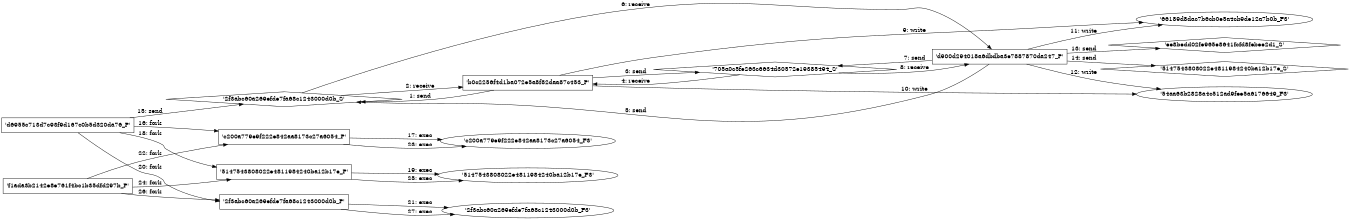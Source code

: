 digraph "D:\Learning\Paper\apt\基于CTI的攻击预警\Dataset\攻击图\ASGfromALLCTI\Resurgence of Virut.dot" {
rankdir="LR"
size="9"
fixedsize="false"
splines="true"
nodesep=0.3
ranksep=0
fontsize=10
overlap="scalexy"
engine= "neato"
	"'2f3abc60a269efde7fa68c1243000d0b_S'" [node_type=Socket shape=diamond]
	"'b0c2256f4d1ba072e5a8f82daa87c453_P'" [node_type=Process shape=box]
	"'b0c2256f4d1ba072e5a8f82daa87c453_P'" -> "'2f3abc60a269efde7fa68c1243000d0b_S'" [label="1: send"]
	"'2f3abc60a269efde7fa68c1243000d0b_S'" -> "'b0c2256f4d1ba072e5a8f82daa87c453_P'" [label="2: receive"]
	"'705a0c5fe263c6634d30572e19385494_S'" [node_type=Socket shape=diamond]
	"'b0c2256f4d1ba072e5a8f82daa87c453_P'" [node_type=Process shape=box]
	"'b0c2256f4d1ba072e5a8f82daa87c453_P'" -> "'705a0c5fe263c6634d30572e19385494_S'" [label="3: send"]
	"'705a0c5fe263c6634d30572e19385494_S'" -> "'b0c2256f4d1ba072e5a8f82daa87c453_P'" [label="4: receive"]
	"'2f3abc60a269efde7fa68c1243000d0b_S'" [node_type=Socket shape=diamond]
	"'d900d294018a6dbdba3e7887870da247_P'" [node_type=Process shape=box]
	"'d900d294018a6dbdba3e7887870da247_P'" -> "'2f3abc60a269efde7fa68c1243000d0b_S'" [label="5: send"]
	"'2f3abc60a269efde7fa68c1243000d0b_S'" -> "'d900d294018a6dbdba3e7887870da247_P'" [label="6: receive"]
	"'705a0c5fe263c6634d30572e19385494_S'" [node_type=Socket shape=diamond]
	"'d900d294018a6dbdba3e7887870da247_P'" [node_type=Process shape=box]
	"'d900d294018a6dbdba3e7887870da247_P'" -> "'705a0c5fe263c6634d30572e19385494_S'" [label="7: send"]
	"'705a0c5fe263c6634d30572e19385494_S'" -> "'d900d294018a6dbdba3e7887870da247_P'" [label="8: receive"]
	"'66189d8dac7b6cb0e5a4cb9de12a7b0b_F3'" [node_type=file shape=ellipse]
	"'b0c2256f4d1ba072e5a8f82daa87c453_P'" [node_type=Process shape=box]
	"'b0c2256f4d1ba072e5a8f82daa87c453_P'" -> "'66189d8dac7b6cb0e5a4cb9de12a7b0b_F3'" [label="9: write"]
	"'54aa63b2828a4c512ad9fee5a6176649_F3'" [node_type=file shape=ellipse]
	"'b0c2256f4d1ba072e5a8f82daa87c453_P'" [node_type=Process shape=box]
	"'b0c2256f4d1ba072e5a8f82daa87c453_P'" -> "'54aa63b2828a4c512ad9fee5a6176649_F3'" [label="10: write"]
	"'66189d8dac7b6cb0e5a4cb9de12a7b0b_F3'" [node_type=file shape=ellipse]
	"'d900d294018a6dbdba3e7887870da247_P'" [node_type=Process shape=box]
	"'d900d294018a6dbdba3e7887870da247_P'" -> "'66189d8dac7b6cb0e5a4cb9de12a7b0b_F3'" [label="11: write"]
	"'54aa63b2828a4c512ad9fee5a6176649_F3'" [node_type=file shape=ellipse]
	"'d900d294018a6dbdba3e7887870da247_P'" [node_type=Process shape=box]
	"'d900d294018a6dbdba3e7887870da247_P'" -> "'54aa63b2828a4c512ad9fee5a6176649_F3'" [label="12: write"]
	"'ee8bedd02fe965e8641fcfd8febee2d1_S'" [node_type=Socket shape=diamond]
	"'d900d294018a6dbdba3e7887870da247_P'" [node_type=Process shape=box]
	"'d900d294018a6dbdba3e7887870da247_P'" -> "'ee8bedd02fe965e8641fcfd8febee2d1_S'" [label="13: send"]
	"'5147543808022e4811984240ba12b17e_S'" [node_type=Socket shape=diamond]
	"'d900d294018a6dbdba3e7887870da247_P'" [node_type=Process shape=box]
	"'d900d294018a6dbdba3e7887870da247_P'" -> "'5147543808022e4811984240ba12b17e_S'" [label="14: send"]
	"'2f3abc60a269efde7fa68c1243000d0b_S'" [node_type=Socket shape=diamond]
	"'d6955c713d7c93f9d167c0b5d320da76_P'" [node_type=Process shape=box]
	"'d6955c713d7c93f9d167c0b5d320da76_P'" -> "'2f3abc60a269efde7fa68c1243000d0b_S'" [label="15: send"]
	"'d6955c713d7c93f9d167c0b5d320da76_P'" [node_type=Process shape=box]
	"'c200a779e9f222e842aa8173c27a6054_P'" [node_type=Process shape=box]
	"'d6955c713d7c93f9d167c0b5d320da76_P'" -> "'c200a779e9f222e842aa8173c27a6054_P'" [label="16: fork"]
	"'c200a779e9f222e842aa8173c27a6054_P'" [node_type=Process shape=box]
	"'c200a779e9f222e842aa8173c27a6054_F3'" [node_type=File shape=ellipse]
	"'c200a779e9f222e842aa8173c27a6054_P'" -> "'c200a779e9f222e842aa8173c27a6054_F3'" [label="17: exec"]
	"'d6955c713d7c93f9d167c0b5d320da76_P'" [node_type=Process shape=box]
	"'5147543808022e4811984240ba12b17e_P'" [node_type=Process shape=box]
	"'d6955c713d7c93f9d167c0b5d320da76_P'" -> "'5147543808022e4811984240ba12b17e_P'" [label="18: fork"]
	"'5147543808022e4811984240ba12b17e_P'" [node_type=Process shape=box]
	"'5147543808022e4811984240ba12b17e_F3'" [node_type=File shape=ellipse]
	"'5147543808022e4811984240ba12b17e_P'" -> "'5147543808022e4811984240ba12b17e_F3'" [label="19: exec"]
	"'d6955c713d7c93f9d167c0b5d320da76_P'" [node_type=Process shape=box]
	"'2f3abc60a269efde7fa68c1243000d0b_P'" [node_type=Process shape=box]
	"'d6955c713d7c93f9d167c0b5d320da76_P'" -> "'2f3abc60a269efde7fa68c1243000d0b_P'" [label="20: fork"]
	"'2f3abc60a269efde7fa68c1243000d0b_P'" [node_type=Process shape=box]
	"'2f3abc60a269efde7fa68c1243000d0b_F3'" [node_type=File shape=ellipse]
	"'2f3abc60a269efde7fa68c1243000d0b_P'" -> "'2f3abc60a269efde7fa68c1243000d0b_F3'" [label="21: exec"]
	"'f1ada3b2142e8e761f4bc1b35dfd297b_P'" [node_type=Process shape=box]
	"'c200a779e9f222e842aa8173c27a6054_P'" [node_type=Process shape=box]
	"'f1ada3b2142e8e761f4bc1b35dfd297b_P'" -> "'c200a779e9f222e842aa8173c27a6054_P'" [label="22: fork"]
	"'c200a779e9f222e842aa8173c27a6054_P'" [node_type=Process shape=box]
	"'c200a779e9f222e842aa8173c27a6054_F3'" [node_type=File shape=ellipse]
	"'c200a779e9f222e842aa8173c27a6054_P'" -> "'c200a779e9f222e842aa8173c27a6054_F3'" [label="23: exec"]
	"'f1ada3b2142e8e761f4bc1b35dfd297b_P'" [node_type=Process shape=box]
	"'5147543808022e4811984240ba12b17e_P'" [node_type=Process shape=box]
	"'f1ada3b2142e8e761f4bc1b35dfd297b_P'" -> "'5147543808022e4811984240ba12b17e_P'" [label="24: fork"]
	"'5147543808022e4811984240ba12b17e_P'" [node_type=Process shape=box]
	"'5147543808022e4811984240ba12b17e_F3'" [node_type=File shape=ellipse]
	"'5147543808022e4811984240ba12b17e_P'" -> "'5147543808022e4811984240ba12b17e_F3'" [label="25: exec"]
	"'f1ada3b2142e8e761f4bc1b35dfd297b_P'" [node_type=Process shape=box]
	"'2f3abc60a269efde7fa68c1243000d0b_P'" [node_type=Process shape=box]
	"'f1ada3b2142e8e761f4bc1b35dfd297b_P'" -> "'2f3abc60a269efde7fa68c1243000d0b_P'" [label="26: fork"]
	"'2f3abc60a269efde7fa68c1243000d0b_P'" [node_type=Process shape=box]
	"'2f3abc60a269efde7fa68c1243000d0b_F3'" [node_type=File shape=ellipse]
	"'2f3abc60a269efde7fa68c1243000d0b_P'" -> "'2f3abc60a269efde7fa68c1243000d0b_F3'" [label="27: exec"]
}

